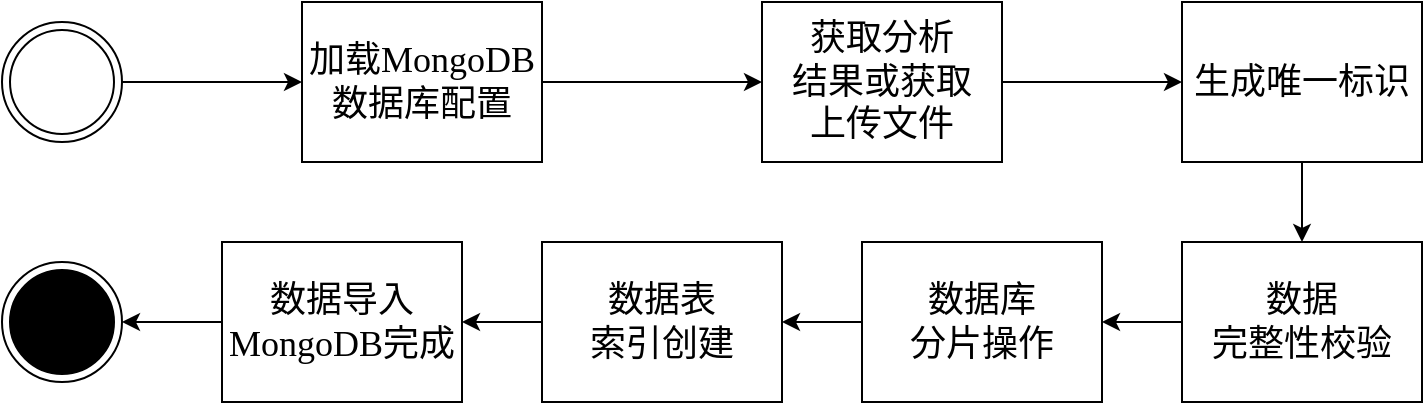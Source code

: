 <mxfile>
    <diagram id="dDPzNShVRNH9cPpfi_1M" name="第 1 页">
        <mxGraphModel dx="759" dy="1150" grid="1" gridSize="10" guides="1" tooltips="1" connect="1" arrows="1" fold="1" page="1" pageScale="1" pageWidth="827" pageHeight="1169" math="0" shadow="0">
            <root>
                <mxCell id="0"/>
                <mxCell id="1" parent="0"/>
                <mxCell id="iVKF6QRcsDcTEFVmEp1s-2" value="" style="ellipse;shape=doubleEllipse;html=1;dashed=0;whitespace=wrap;aspect=fixed;fontFamily=SimSun;fontSize=18;direction=east;" parent="1" vertex="1">
                    <mxGeometry x="90" y="210" width="60" height="60" as="geometry"/>
                </mxCell>
                <mxCell id="iVKF6QRcsDcTEFVmEp1s-4" value="加载MongoDB&lt;br style=&quot;font-size: 18px;&quot;&gt;数据库配置" style="rounded=0;whiteSpace=wrap;html=1;fontFamily=SimSun;fontSize=18;direction=east;" parent="1" vertex="1">
                    <mxGeometry x="240" y="200" width="120" height="80" as="geometry"/>
                </mxCell>
                <mxCell id="iVKF6QRcsDcTEFVmEp1s-1" style="edgeStyle=orthogonalEdgeStyle;rounded=0;orthogonalLoop=1;jettySize=auto;html=1;exitX=1;exitY=0.5;exitDx=0;exitDy=0;entryX=0;entryY=0.5;entryDx=0;entryDy=0;fontFamily=SimSun;fontSize=18;" parent="1" source="iVKF6QRcsDcTEFVmEp1s-2" target="iVKF6QRcsDcTEFVmEp1s-4" edge="1">
                    <mxGeometry x="240" y="90" as="geometry"/>
                </mxCell>
                <mxCell id="iVKF6QRcsDcTEFVmEp1s-13" value="数据&lt;br&gt;完整性校验" style="rounded=0;whiteSpace=wrap;html=1;fontFamily=SimSun;fontSize=18;direction=east;" parent="1" vertex="1">
                    <mxGeometry x="680" y="320" width="120" height="80" as="geometry"/>
                </mxCell>
                <mxCell id="iVKF6QRcsDcTEFVmEp1s-15" value="数据库&lt;br&gt;分片操作" style="rounded=0;whiteSpace=wrap;html=1;fontFamily=SimSun;fontSize=18;direction=east;" parent="1" vertex="1">
                    <mxGeometry x="520" y="320" width="120" height="80" as="geometry"/>
                </mxCell>
                <mxCell id="iVKF6QRcsDcTEFVmEp1s-12" style="edgeStyle=orthogonalEdgeStyle;rounded=0;orthogonalLoop=1;jettySize=auto;html=1;entryX=1;entryY=0.5;entryDx=0;entryDy=0;fontFamily=SimSun;fontSize=18;" parent="1" source="iVKF6QRcsDcTEFVmEp1s-13" target="iVKF6QRcsDcTEFVmEp1s-15" edge="1">
                    <mxGeometry x="240" y="90" as="geometry"/>
                </mxCell>
                <mxCell id="iVKF6QRcsDcTEFVmEp1s-17" value="数据表&lt;br style=&quot;font-size: 18px;&quot;&gt;索引创建" style="rounded=0;whiteSpace=wrap;html=1;fontFamily=SimSun;fontSize=18;direction=east;" parent="1" vertex="1">
                    <mxGeometry x="360" y="320" width="120" height="80" as="geometry"/>
                </mxCell>
                <mxCell id="iVKF6QRcsDcTEFVmEp1s-14" style="edgeStyle=orthogonalEdgeStyle;rounded=0;orthogonalLoop=1;jettySize=auto;html=1;exitX=0;exitY=0.5;exitDx=0;exitDy=0;entryX=1;entryY=0.5;entryDx=0;entryDy=0;fontFamily=SimSun;fontSize=18;" parent="1" source="iVKF6QRcsDcTEFVmEp1s-15" target="iVKF6QRcsDcTEFVmEp1s-17" edge="1">
                    <mxGeometry x="240" y="90" as="geometry"/>
                </mxCell>
                <mxCell id="iVKF6QRcsDcTEFVmEp1s-18" value="" style="ellipse;html=1;shape=endState;fillColor=#000000;strokeColor=#000000;fontFamily=SimSun;fontSize=18;direction=east;" parent="1" vertex="1">
                    <mxGeometry x="90" y="330" width="60" height="60" as="geometry"/>
                </mxCell>
                <mxCell id="iVKF6QRcsDcTEFVmEp1s-25" style="edgeStyle=orthogonalEdgeStyle;rounded=0;orthogonalLoop=1;jettySize=auto;html=1;exitX=0.5;exitY=1;exitDx=0;exitDy=0;entryX=0.5;entryY=0;entryDx=0;entryDy=0;fontFamily=SimSun;fontSize=18;" parent="1" source="iVKF6QRcsDcTEFVmEp1s-20" target="iVKF6QRcsDcTEFVmEp1s-13" edge="1">
                    <mxGeometry x="240" y="90" as="geometry">
                        <Array as="points"/>
                    </mxGeometry>
                </mxCell>
                <mxCell id="iVKF6QRcsDcTEFVmEp1s-20" value="生成唯一标识" style="rounded=0;whiteSpace=wrap;html=1;fontFamily=SimSun;fontSize=18;direction=east;" parent="1" vertex="1">
                    <mxGeometry x="680" y="200" width="120" height="80" as="geometry"/>
                </mxCell>
                <mxCell id="iVKF6QRcsDcTEFVmEp1s-26" value="获取分析&lt;br style=&quot;font-size: 18px;&quot;&gt;结果或获取&lt;br style=&quot;font-size: 18px;&quot;&gt;上传文件" style="rounded=0;whiteSpace=wrap;html=1;fontFamily=SimSun;fontSize=18;direction=east;" parent="1" vertex="1">
                    <mxGeometry x="470" y="200" width="120" height="80" as="geometry"/>
                </mxCell>
                <mxCell id="iVKF6QRcsDcTEFVmEp1s-3" style="edgeStyle=orthogonalEdgeStyle;rounded=0;orthogonalLoop=1;jettySize=auto;html=1;exitX=1;exitY=0.5;exitDx=0;exitDy=0;entryX=0;entryY=0.5;entryDx=0;entryDy=0;fontFamily=SimSun;fontSize=18;" parent="1" source="iVKF6QRcsDcTEFVmEp1s-4" target="iVKF6QRcsDcTEFVmEp1s-26" edge="1">
                    <mxGeometry x="240" y="90" as="geometry">
                        <mxPoint x="290" y="305" as="targetPoint"/>
                    </mxGeometry>
                </mxCell>
                <mxCell id="iVKF6QRcsDcTEFVmEp1s-21" style="edgeStyle=orthogonalEdgeStyle;rounded=0;orthogonalLoop=1;jettySize=auto;html=1;fontFamily=SimSun;fontSize=18;exitX=1;exitY=0.5;exitDx=0;exitDy=0;" parent="1" source="iVKF6QRcsDcTEFVmEp1s-26" target="iVKF6QRcsDcTEFVmEp1s-20" edge="1">
                    <mxGeometry x="240" y="90" as="geometry">
                        <mxPoint x="290" y="395" as="sourcePoint"/>
                    </mxGeometry>
                </mxCell>
                <mxCell id="iVKF6QRcsDcTEFVmEp1s-31" style="edgeStyle=orthogonalEdgeStyle;rounded=0;orthogonalLoop=1;jettySize=auto;html=1;exitX=0;exitY=0.5;exitDx=0;exitDy=0;entryX=1;entryY=0.5;entryDx=0;entryDy=0;fontFamily=SimSun;fontSize=18;" parent="1" source="iVKF6QRcsDcTEFVmEp1s-28" target="iVKF6QRcsDcTEFVmEp1s-18" edge="1">
                    <mxGeometry x="240" y="90" as="geometry"/>
                </mxCell>
                <mxCell id="iVKF6QRcsDcTEFVmEp1s-28" value="数据导入&lt;br style=&quot;font-size: 18px;&quot;&gt;MongoDB完成" style="rounded=0;whiteSpace=wrap;html=1;fontFamily=SimSun;fontSize=18;direction=east;" parent="1" vertex="1">
                    <mxGeometry x="200" y="320" width="120" height="80" as="geometry"/>
                </mxCell>
                <mxCell id="iVKF6QRcsDcTEFVmEp1s-30" style="edgeStyle=orthogonalEdgeStyle;rounded=0;orthogonalLoop=1;jettySize=auto;html=1;exitX=0;exitY=0.5;exitDx=0;exitDy=0;entryX=1;entryY=0.5;entryDx=0;entryDy=0;fontFamily=SimSun;fontSize=18;" parent="1" source="iVKF6QRcsDcTEFVmEp1s-17" target="iVKF6QRcsDcTEFVmEp1s-28" edge="1">
                    <mxGeometry x="240" y="90" as="geometry"/>
                </mxCell>
            </root>
        </mxGraphModel>
    </diagram>
</mxfile>